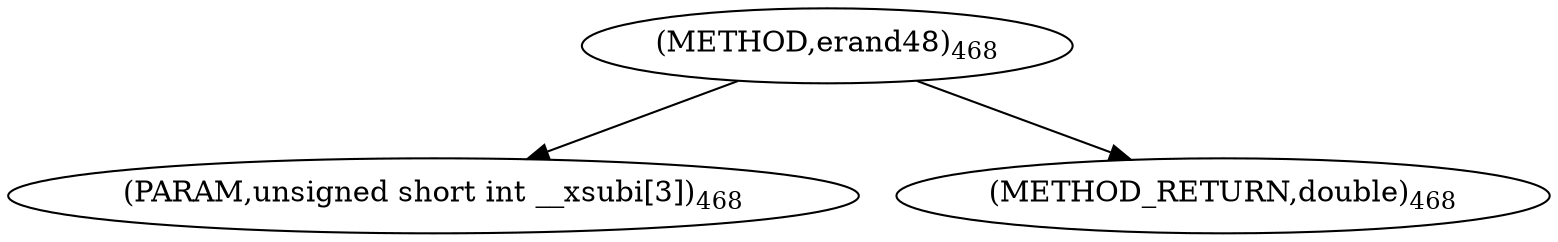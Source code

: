 digraph "erand48" {  
"21774" [label = <(METHOD,erand48)<SUB>468</SUB>> ]
"21775" [label = <(PARAM,unsigned short int __xsubi[3])<SUB>468</SUB>> ]
"21776" [label = <(METHOD_RETURN,double)<SUB>468</SUB>> ]
  "21774" -> "21775" 
  "21774" -> "21776" 
}
